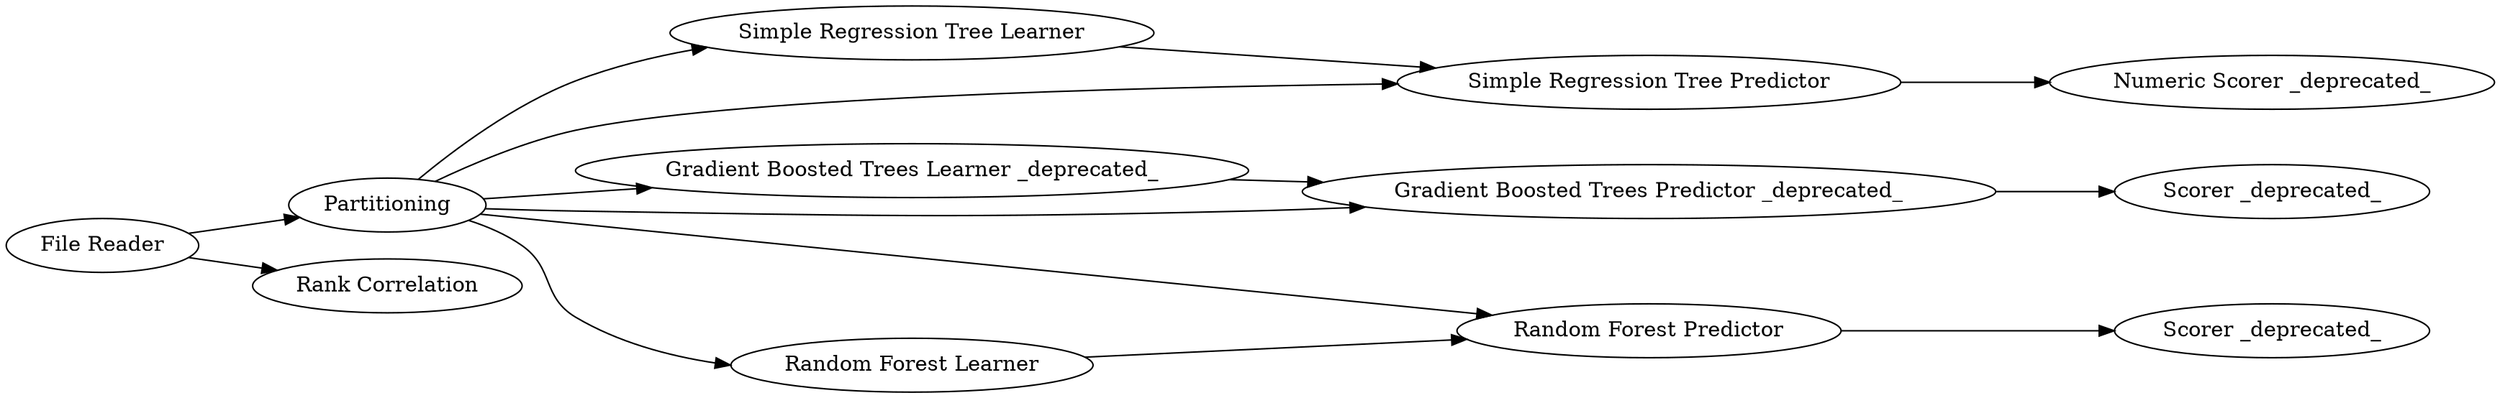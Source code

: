 digraph {
	"-8646638845275199781_9" [label="Simple Regression Tree Learner"]
	"-8646638845275199781_3" [label="Gradient Boosted Trees Learner _deprecated_"]
	"-8646638845275199781_2" [label=Partitioning]
	"-8646638845275199781_6" [label="Gradient Boosted Trees Predictor _deprecated_"]
	"-8646638845275199781_18" [label="Random Forest Predictor"]
	"-8646638845275199781_5" [label="Numeric Scorer _deprecated_"]
	"-8646638845275199781_17" [label="Random Forest Learner"]
	"-8646638845275199781_13" [label="Scorer _deprecated_"]
	"-8646638845275199781_1" [label="File Reader"]
	"-8646638845275199781_21" [label="Scorer _deprecated_"]
	"-8646638845275199781_10" [label="Simple Regression Tree Predictor"]
	"-8646638845275199781_22" [label="Rank Correlation"]
	"-8646638845275199781_3" -> "-8646638845275199781_6"
	"-8646638845275199781_1" -> "-8646638845275199781_22"
	"-8646638845275199781_6" -> "-8646638845275199781_13"
	"-8646638845275199781_18" -> "-8646638845275199781_21"
	"-8646638845275199781_9" -> "-8646638845275199781_10"
	"-8646638845275199781_2" -> "-8646638845275199781_10"
	"-8646638845275199781_2" -> "-8646638845275199781_9"
	"-8646638845275199781_2" -> "-8646638845275199781_17"
	"-8646638845275199781_2" -> "-8646638845275199781_18"
	"-8646638845275199781_10" -> "-8646638845275199781_5"
	"-8646638845275199781_17" -> "-8646638845275199781_18"
	"-8646638845275199781_2" -> "-8646638845275199781_3"
	"-8646638845275199781_2" -> "-8646638845275199781_6"
	"-8646638845275199781_1" -> "-8646638845275199781_2"
	rankdir=LR
}
